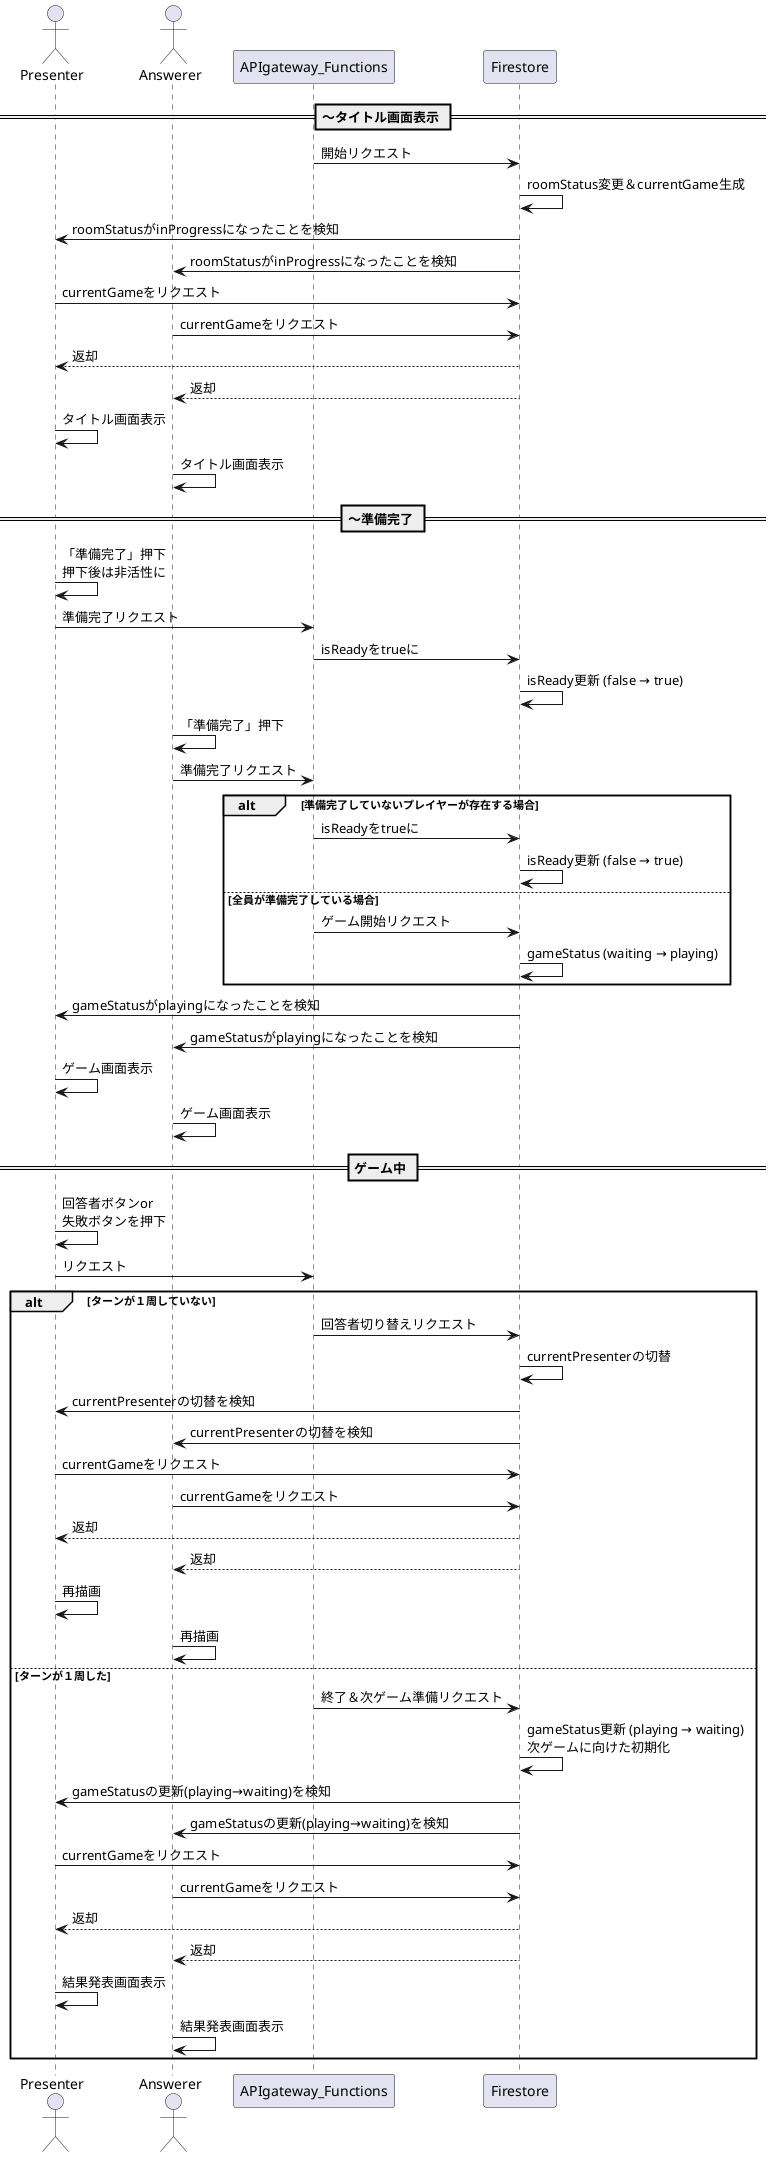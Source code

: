 @startuml

actor Presenter
actor Answerer

participant APIgateway_Functions
participant Firestore

== 〜タイトル画面表示 ==
APIgateway_Functions -> Firestore: 開始リクエスト
Firestore -> Firestore: roomStatus変更＆currentGame生成
Presenter <- Firestore: roomStatusがinProgressになったことを検知
Answerer <- Firestore: roomStatusがinProgressになったことを検知
Presenter -> Firestore: currentGameをリクエスト
Answerer -> Firestore: currentGameをリクエスト
Presenter <-- Firestore: 返却
Answerer <-- Firestore: 返却
Presenter -> Presenter: タイトル画面表示
Answerer -> Answerer: タイトル画面表示

== 〜準備完了 ==
Presenter -> Presenter: 「準備完了」押下\n押下後は非活性に
Presenter -> APIgateway_Functions: 準備完了リクエスト
APIgateway_Functions -> Firestore: isReadyをtrueに
Firestore -> Firestore: isReady更新 (false → true)

Answerer -> Answerer: 「準備完了」押下
Answerer -> APIgateway_Functions: 準備完了リクエスト

alt 準備完了していないプレイヤーが存在する場合
APIgateway_Functions -> Firestore: isReadyをtrueに
Firestore -> Firestore: isReady更新 (false → true)
else 全員が準備完了している場合
APIgateway_Functions -> Firestore: ゲーム開始リクエスト
Firestore -> Firestore: gameStatus (waiting → playing)
end

Presenter <- Firestore: gameStatusがplayingになったことを検知
Answerer <- Firestore: gameStatusがplayingになったことを検知
Presenter -> Presenter: ゲーム画面表示
Answerer -> Answerer: ゲーム画面表示

== ゲーム中 ==
Presenter -> Presenter: 回答者ボタンor\n失敗ボタンを押下
Presenter -> APIgateway_Functions: リクエスト

alt ターンが１周していない
APIgateway_Functions -> Firestore: 回答者切り替えリクエスト
Firestore -> Firestore: currentPresenterの切替
Presenter <- Firestore: currentPresenterの切替を検知
Answerer <- Firestore: currentPresenterの切替を検知
Presenter -> Firestore: currentGameをリクエスト
Answerer -> Firestore: currentGameをリクエスト
Presenter <-- Firestore: 返却
Answerer <-- Firestore: 返却
Presenter -> Presenter: 再描画
Answerer -> Answerer: 再描画
else ターンが１周した
APIgateway_Functions -> Firestore: 終了＆次ゲーム準備リクエスト
Firestore -> Firestore: gameStatus更新 (playing → waiting)\n次ゲームに向けた初期化
Presenter <- Firestore: gameStatusの更新(playing→waiting)を検知
Answerer <- Firestore: gameStatusの更新(playing→waiting)を検知
Presenter -> Firestore: currentGameをリクエスト
Answerer -> Firestore: currentGameをリクエスト
Presenter <-- Firestore: 返却
Answerer <-- Firestore: 返却
Presenter -> Presenter: 結果発表画面表示
Answerer -> Answerer: 結果発表画面表示
end

@enduml